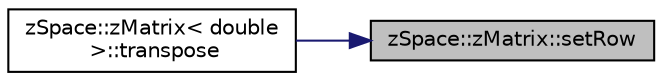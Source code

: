 digraph "zSpace::zMatrix::setRow"
{
 // LATEX_PDF_SIZE
  edge [fontname="Helvetica",fontsize="10",labelfontname="Helvetica",labelfontsize="10"];
  node [fontname="Helvetica",fontsize="10",shape=record];
  rankdir="RL";
  Node123 [label="zSpace::zMatrix::setRow",height=0.2,width=0.4,color="black", fillcolor="grey75", style="filled", fontcolor="black",tooltip="This method sets the row values at the input row index with the input value."];
  Node123 -> Node124 [dir="back",color="midnightblue",fontsize="10",style="solid",fontname="Helvetica"];
  Node124 [label="zSpace::zMatrix\< double\l \>::transpose",height=0.2,width=0.4,color="black", fillcolor="white", style="filled",URL="$classz_space_1_1z_matrix.html#a364dca7a222638c9fbec32c9c82a9426",tooltip="This method returns the transpose of the input matrix."];
}
